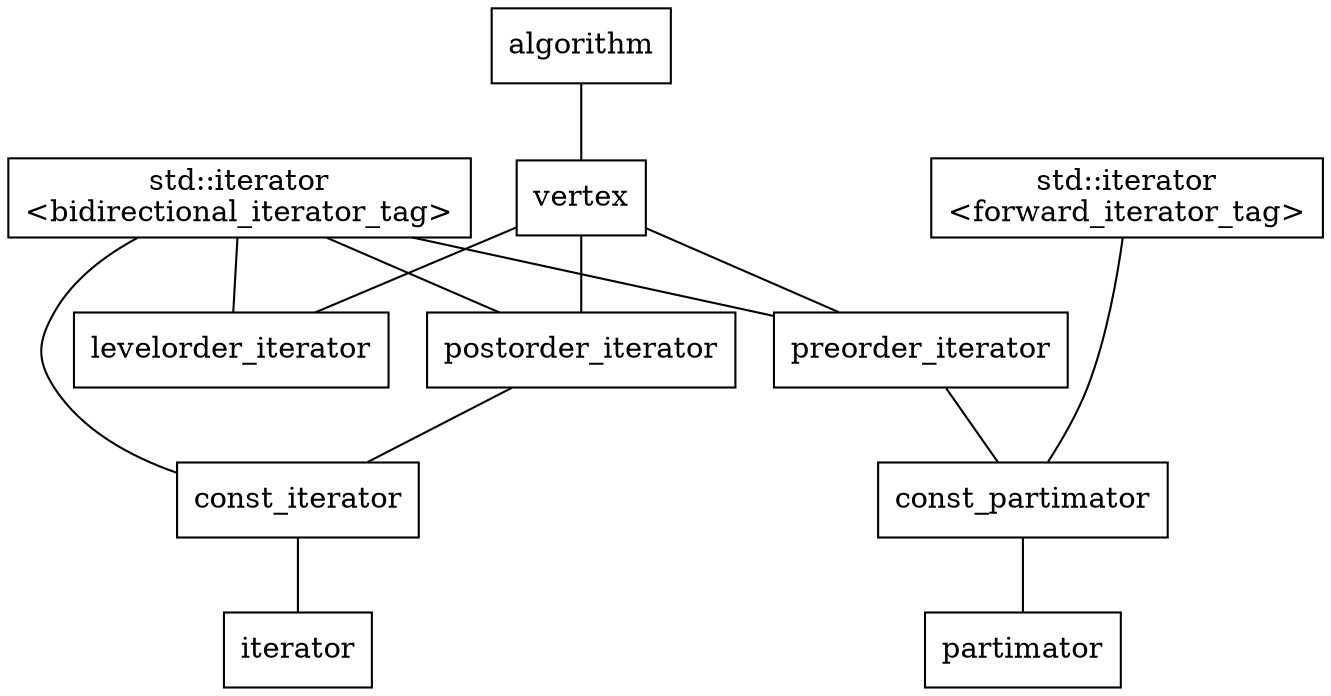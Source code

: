 strict digraph
{
dpi = 64
node[shape = box]

// composition
edge[arrowtail = diamond, arrowhead = none]
algorithm -> vertex
vertex -> { postorder_iterator; preorder_iterator; levelorder_iterator }
postorder_iterator -> const_iterator
preorder_iterator -> const_partimator

// generalization (inheritance)
edge[arrowtail = empty]
{
std_bidirectional_iterator[label = "std::iterator\n<bidirectional_iterator_tag>"]
std_forward_iterator[label = "std::iterator\n<forward_iterator_tag>"]
rank = same
}
std_bidirectional_iterator -> { postorder_iterator; preorder_iterator; levelorder_iterator; const_iterator }
std_forward_iterator -> const_partimator
const_iterator -> iterator
const_partimator -> partimator
}
